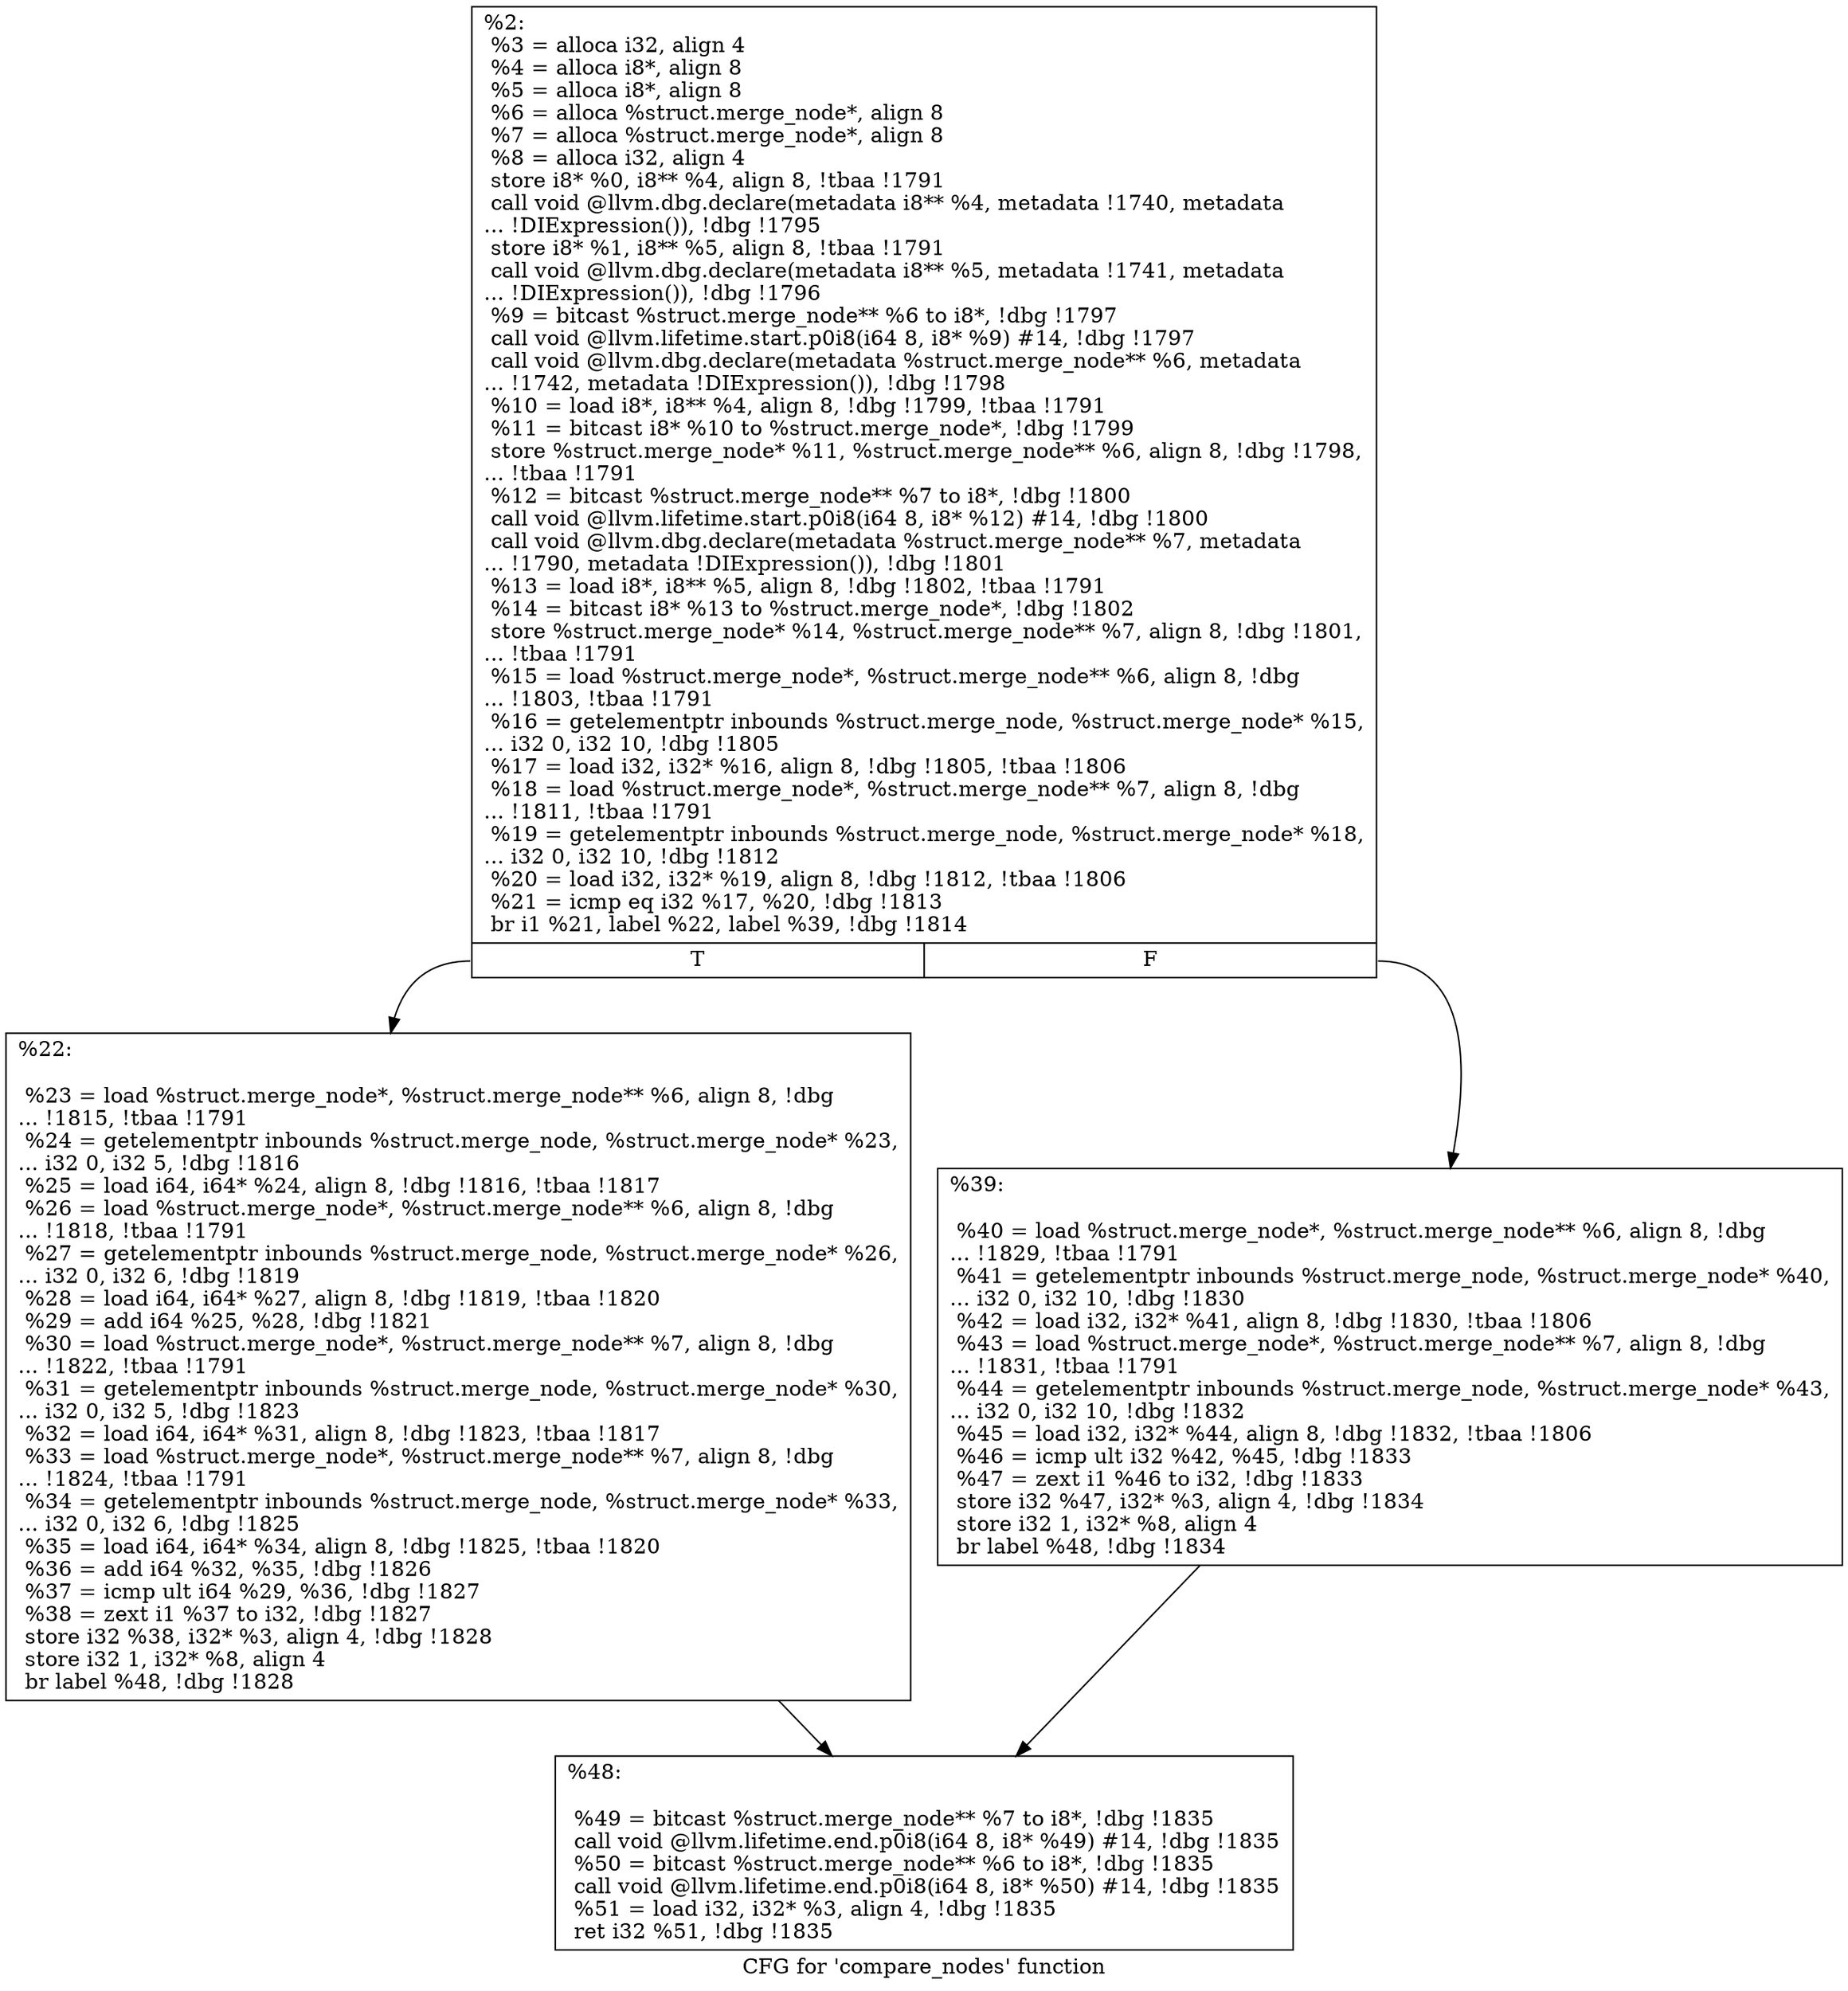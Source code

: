 digraph "CFG for 'compare_nodes' function" {
	label="CFG for 'compare_nodes' function";

	Node0x1fd06e0 [shape=record,label="{%2:\l  %3 = alloca i32, align 4\l  %4 = alloca i8*, align 8\l  %5 = alloca i8*, align 8\l  %6 = alloca %struct.merge_node*, align 8\l  %7 = alloca %struct.merge_node*, align 8\l  %8 = alloca i32, align 4\l  store i8* %0, i8** %4, align 8, !tbaa !1791\l  call void @llvm.dbg.declare(metadata i8** %4, metadata !1740, metadata\l... !DIExpression()), !dbg !1795\l  store i8* %1, i8** %5, align 8, !tbaa !1791\l  call void @llvm.dbg.declare(metadata i8** %5, metadata !1741, metadata\l... !DIExpression()), !dbg !1796\l  %9 = bitcast %struct.merge_node** %6 to i8*, !dbg !1797\l  call void @llvm.lifetime.start.p0i8(i64 8, i8* %9) #14, !dbg !1797\l  call void @llvm.dbg.declare(metadata %struct.merge_node** %6, metadata\l... !1742, metadata !DIExpression()), !dbg !1798\l  %10 = load i8*, i8** %4, align 8, !dbg !1799, !tbaa !1791\l  %11 = bitcast i8* %10 to %struct.merge_node*, !dbg !1799\l  store %struct.merge_node* %11, %struct.merge_node** %6, align 8, !dbg !1798,\l... !tbaa !1791\l  %12 = bitcast %struct.merge_node** %7 to i8*, !dbg !1800\l  call void @llvm.lifetime.start.p0i8(i64 8, i8* %12) #14, !dbg !1800\l  call void @llvm.dbg.declare(metadata %struct.merge_node** %7, metadata\l... !1790, metadata !DIExpression()), !dbg !1801\l  %13 = load i8*, i8** %5, align 8, !dbg !1802, !tbaa !1791\l  %14 = bitcast i8* %13 to %struct.merge_node*, !dbg !1802\l  store %struct.merge_node* %14, %struct.merge_node** %7, align 8, !dbg !1801,\l... !tbaa !1791\l  %15 = load %struct.merge_node*, %struct.merge_node** %6, align 8, !dbg\l... !1803, !tbaa !1791\l  %16 = getelementptr inbounds %struct.merge_node, %struct.merge_node* %15,\l... i32 0, i32 10, !dbg !1805\l  %17 = load i32, i32* %16, align 8, !dbg !1805, !tbaa !1806\l  %18 = load %struct.merge_node*, %struct.merge_node** %7, align 8, !dbg\l... !1811, !tbaa !1791\l  %19 = getelementptr inbounds %struct.merge_node, %struct.merge_node* %18,\l... i32 0, i32 10, !dbg !1812\l  %20 = load i32, i32* %19, align 8, !dbg !1812, !tbaa !1806\l  %21 = icmp eq i32 %17, %20, !dbg !1813\l  br i1 %21, label %22, label %39, !dbg !1814\l|{<s0>T|<s1>F}}"];
	Node0x1fd06e0:s0 -> Node0x1fd0760;
	Node0x1fd06e0:s1 -> Node0x1fd07b0;
	Node0x1fd0760 [shape=record,label="{%22:\l\l  %23 = load %struct.merge_node*, %struct.merge_node** %6, align 8, !dbg\l... !1815, !tbaa !1791\l  %24 = getelementptr inbounds %struct.merge_node, %struct.merge_node* %23,\l... i32 0, i32 5, !dbg !1816\l  %25 = load i64, i64* %24, align 8, !dbg !1816, !tbaa !1817\l  %26 = load %struct.merge_node*, %struct.merge_node** %6, align 8, !dbg\l... !1818, !tbaa !1791\l  %27 = getelementptr inbounds %struct.merge_node, %struct.merge_node* %26,\l... i32 0, i32 6, !dbg !1819\l  %28 = load i64, i64* %27, align 8, !dbg !1819, !tbaa !1820\l  %29 = add i64 %25, %28, !dbg !1821\l  %30 = load %struct.merge_node*, %struct.merge_node** %7, align 8, !dbg\l... !1822, !tbaa !1791\l  %31 = getelementptr inbounds %struct.merge_node, %struct.merge_node* %30,\l... i32 0, i32 5, !dbg !1823\l  %32 = load i64, i64* %31, align 8, !dbg !1823, !tbaa !1817\l  %33 = load %struct.merge_node*, %struct.merge_node** %7, align 8, !dbg\l... !1824, !tbaa !1791\l  %34 = getelementptr inbounds %struct.merge_node, %struct.merge_node* %33,\l... i32 0, i32 6, !dbg !1825\l  %35 = load i64, i64* %34, align 8, !dbg !1825, !tbaa !1820\l  %36 = add i64 %32, %35, !dbg !1826\l  %37 = icmp ult i64 %29, %36, !dbg !1827\l  %38 = zext i1 %37 to i32, !dbg !1827\l  store i32 %38, i32* %3, align 4, !dbg !1828\l  store i32 1, i32* %8, align 4\l  br label %48, !dbg !1828\l}"];
	Node0x1fd0760 -> Node0x1fd0800;
	Node0x1fd07b0 [shape=record,label="{%39:\l\l  %40 = load %struct.merge_node*, %struct.merge_node** %6, align 8, !dbg\l... !1829, !tbaa !1791\l  %41 = getelementptr inbounds %struct.merge_node, %struct.merge_node* %40,\l... i32 0, i32 10, !dbg !1830\l  %42 = load i32, i32* %41, align 8, !dbg !1830, !tbaa !1806\l  %43 = load %struct.merge_node*, %struct.merge_node** %7, align 8, !dbg\l... !1831, !tbaa !1791\l  %44 = getelementptr inbounds %struct.merge_node, %struct.merge_node* %43,\l... i32 0, i32 10, !dbg !1832\l  %45 = load i32, i32* %44, align 8, !dbg !1832, !tbaa !1806\l  %46 = icmp ult i32 %42, %45, !dbg !1833\l  %47 = zext i1 %46 to i32, !dbg !1833\l  store i32 %47, i32* %3, align 4, !dbg !1834\l  store i32 1, i32* %8, align 4\l  br label %48, !dbg !1834\l}"];
	Node0x1fd07b0 -> Node0x1fd0800;
	Node0x1fd0800 [shape=record,label="{%48:\l\l  %49 = bitcast %struct.merge_node** %7 to i8*, !dbg !1835\l  call void @llvm.lifetime.end.p0i8(i64 8, i8* %49) #14, !dbg !1835\l  %50 = bitcast %struct.merge_node** %6 to i8*, !dbg !1835\l  call void @llvm.lifetime.end.p0i8(i64 8, i8* %50) #14, !dbg !1835\l  %51 = load i32, i32* %3, align 4, !dbg !1835\l  ret i32 %51, !dbg !1835\l}"];
}
